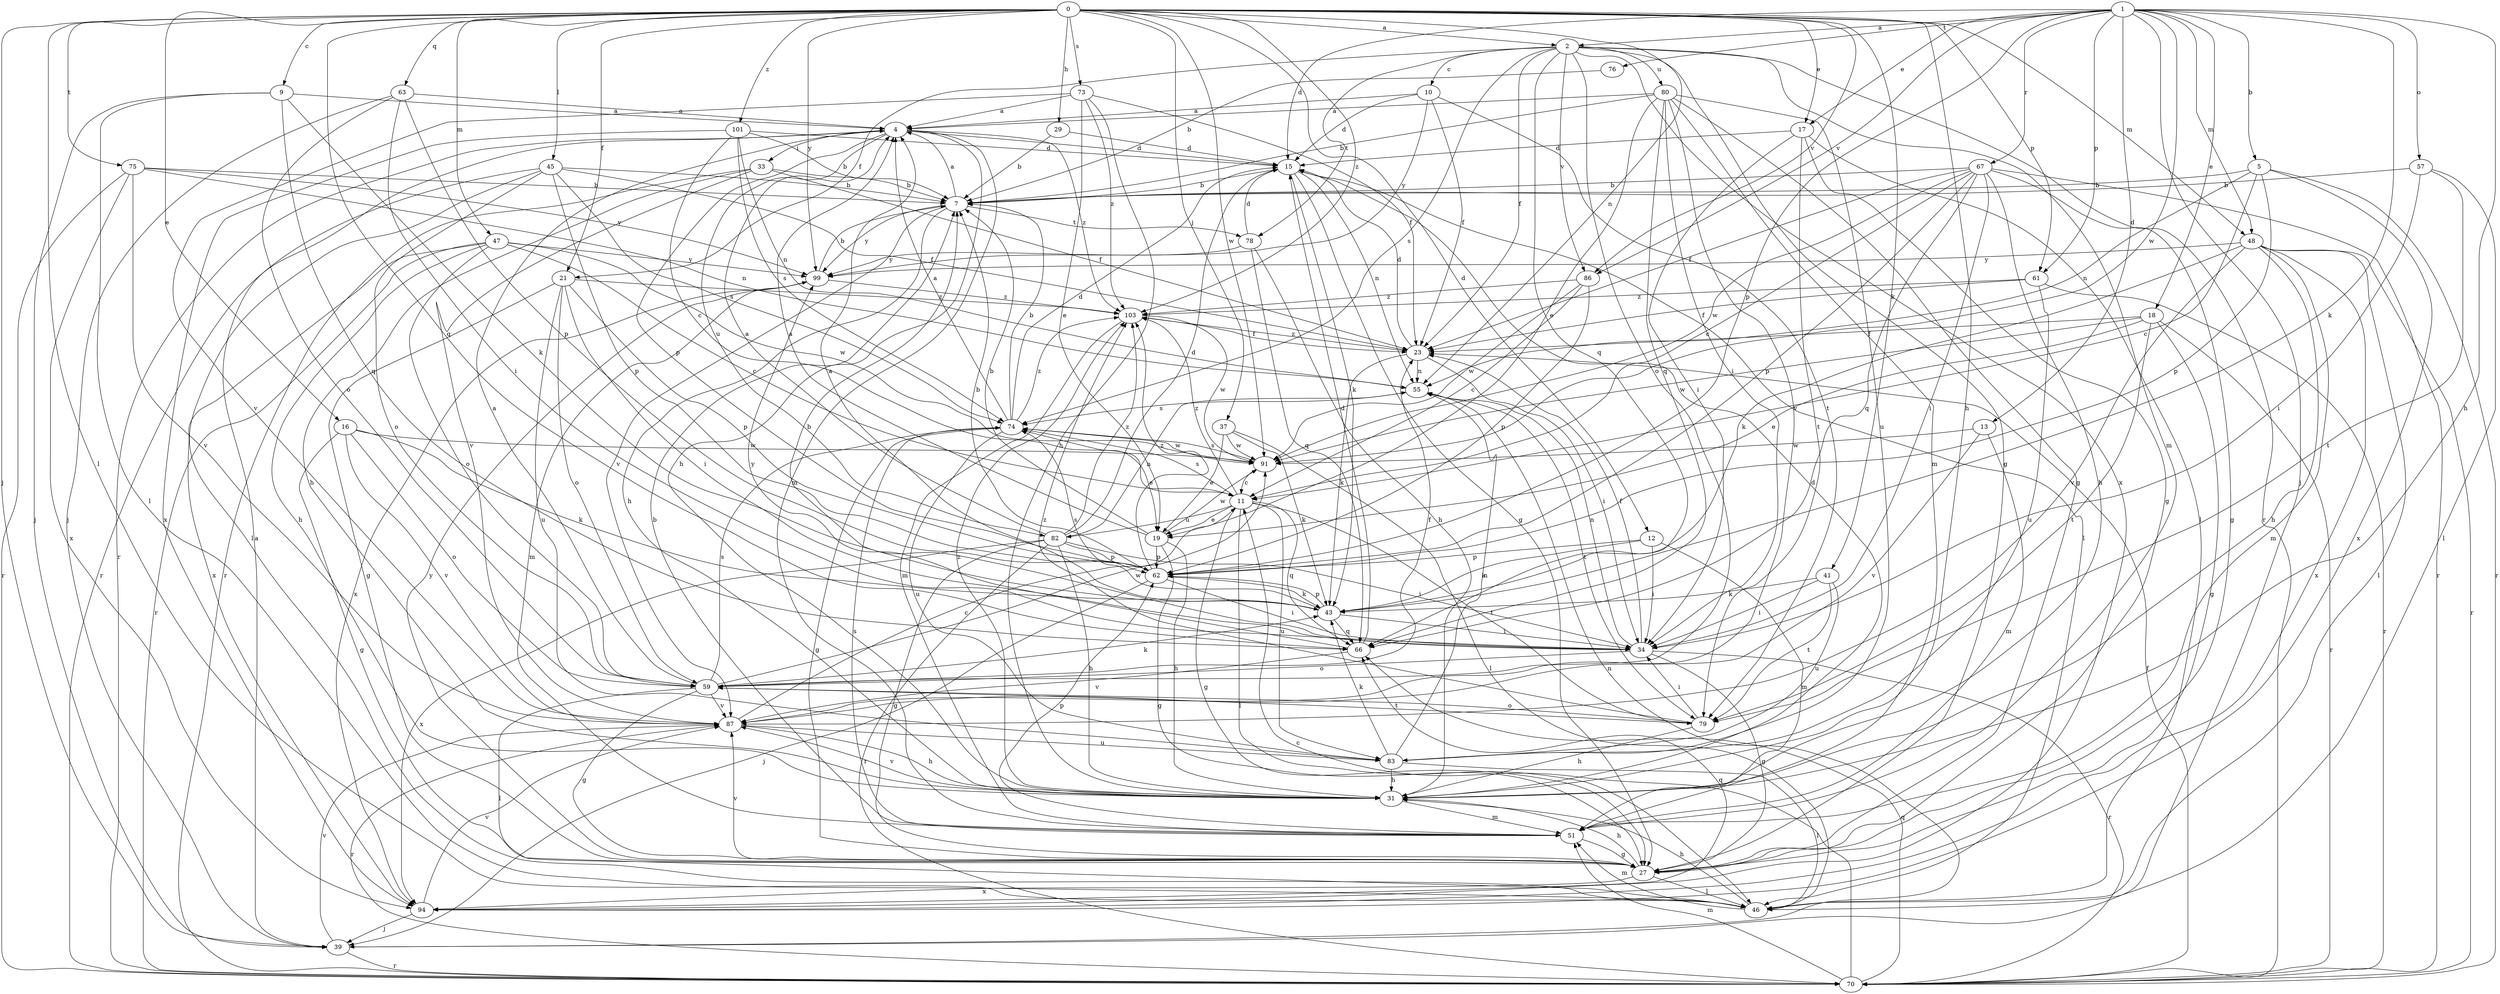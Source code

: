 strict digraph  {
0;
1;
2;
4;
5;
7;
9;
10;
11;
12;
13;
15;
16;
17;
18;
19;
21;
23;
27;
29;
31;
33;
34;
37;
39;
41;
43;
45;
46;
47;
48;
51;
55;
57;
59;
61;
62;
63;
66;
67;
70;
73;
74;
75;
76;
78;
79;
80;
82;
83;
86;
87;
91;
94;
99;
101;
103;
0 -> 2  [label=a];
0 -> 9  [label=c];
0 -> 12  [label=d];
0 -> 16  [label=e];
0 -> 17  [label=e];
0 -> 21  [label=f];
0 -> 29  [label=h];
0 -> 31  [label=h];
0 -> 37  [label=j];
0 -> 39  [label=j];
0 -> 41  [label=k];
0 -> 45  [label=l];
0 -> 46  [label=l];
0 -> 47  [label=m];
0 -> 48  [label=m];
0 -> 55  [label=n];
0 -> 61  [label=p];
0 -> 63  [label=q];
0 -> 66  [label=q];
0 -> 73  [label=s];
0 -> 75  [label=t];
0 -> 86  [label=v];
0 -> 91  [label=w];
0 -> 99  [label=y];
0 -> 101  [label=z];
0 -> 103  [label=z];
1 -> 2  [label=a];
1 -> 5  [label=b];
1 -> 13  [label=d];
1 -> 15  [label=d];
1 -> 17  [label=e];
1 -> 18  [label=e];
1 -> 31  [label=h];
1 -> 39  [label=j];
1 -> 43  [label=k];
1 -> 48  [label=m];
1 -> 57  [label=o];
1 -> 61  [label=p];
1 -> 62  [label=p];
1 -> 67  [label=r];
1 -> 76  [label=t];
1 -> 86  [label=v];
1 -> 91  [label=w];
2 -> 10  [label=c];
2 -> 21  [label=f];
2 -> 23  [label=f];
2 -> 27  [label=g];
2 -> 51  [label=m];
2 -> 59  [label=o];
2 -> 66  [label=q];
2 -> 70  [label=r];
2 -> 74  [label=s];
2 -> 78  [label=t];
2 -> 80  [label=u];
2 -> 86  [label=v];
2 -> 94  [label=x];
4 -> 15  [label=d];
4 -> 31  [label=h];
4 -> 33  [label=i];
4 -> 51  [label=m];
4 -> 62  [label=p];
4 -> 70  [label=r];
4 -> 82  [label=u];
4 -> 103  [label=z];
5 -> 7  [label=b];
5 -> 11  [label=c];
5 -> 55  [label=n];
5 -> 62  [label=p];
5 -> 70  [label=r];
5 -> 94  [label=x];
7 -> 4  [label=a];
7 -> 31  [label=h];
7 -> 78  [label=t];
7 -> 87  [label=v];
7 -> 99  [label=y];
9 -> 4  [label=a];
9 -> 39  [label=j];
9 -> 43  [label=k];
9 -> 46  [label=l];
9 -> 66  [label=q];
10 -> 4  [label=a];
10 -> 15  [label=d];
10 -> 23  [label=f];
10 -> 79  [label=t];
10 -> 99  [label=y];
11 -> 19  [label=e];
11 -> 27  [label=g];
11 -> 46  [label=l];
11 -> 66  [label=q];
11 -> 74  [label=s];
11 -> 79  [label=t];
11 -> 82  [label=u];
11 -> 83  [label=u];
11 -> 103  [label=z];
12 -> 34  [label=i];
12 -> 43  [label=k];
12 -> 51  [label=m];
12 -> 62  [label=p];
13 -> 51  [label=m];
13 -> 87  [label=v];
13 -> 91  [label=w];
15 -> 7  [label=b];
15 -> 27  [label=g];
15 -> 43  [label=k];
15 -> 46  [label=l];
15 -> 55  [label=n];
16 -> 27  [label=g];
16 -> 43  [label=k];
16 -> 59  [label=o];
16 -> 87  [label=v];
16 -> 91  [label=w];
17 -> 15  [label=d];
17 -> 27  [label=g];
17 -> 34  [label=i];
17 -> 46  [label=l];
17 -> 79  [label=t];
18 -> 19  [label=e];
18 -> 23  [label=f];
18 -> 27  [label=g];
18 -> 70  [label=r];
18 -> 79  [label=t];
18 -> 91  [label=w];
19 -> 4  [label=a];
19 -> 7  [label=b];
19 -> 27  [label=g];
19 -> 31  [label=h];
19 -> 62  [label=p];
19 -> 91  [label=w];
21 -> 27  [label=g];
21 -> 34  [label=i];
21 -> 59  [label=o];
21 -> 62  [label=p];
21 -> 83  [label=u];
21 -> 103  [label=z];
23 -> 15  [label=d];
23 -> 34  [label=i];
23 -> 43  [label=k];
23 -> 55  [label=n];
23 -> 103  [label=z];
27 -> 31  [label=h];
27 -> 46  [label=l];
27 -> 87  [label=v];
27 -> 94  [label=x];
27 -> 99  [label=y];
29 -> 7  [label=b];
29 -> 15  [label=d];
31 -> 15  [label=d];
31 -> 51  [label=m];
31 -> 87  [label=v];
31 -> 103  [label=z];
33 -> 7  [label=b];
33 -> 23  [label=f];
33 -> 31  [label=h];
33 -> 70  [label=r];
33 -> 87  [label=v];
34 -> 7  [label=b];
34 -> 23  [label=f];
34 -> 27  [label=g];
34 -> 55  [label=n];
34 -> 59  [label=o];
34 -> 70  [label=r];
37 -> 19  [label=e];
37 -> 43  [label=k];
37 -> 46  [label=l];
37 -> 91  [label=w];
39 -> 4  [label=a];
39 -> 55  [label=n];
39 -> 70  [label=r];
39 -> 87  [label=v];
41 -> 34  [label=i];
41 -> 43  [label=k];
41 -> 79  [label=t];
41 -> 83  [label=u];
43 -> 4  [label=a];
43 -> 34  [label=i];
43 -> 62  [label=p];
43 -> 66  [label=q];
43 -> 74  [label=s];
45 -> 7  [label=b];
45 -> 23  [label=f];
45 -> 46  [label=l];
45 -> 59  [label=o];
45 -> 62  [label=p];
45 -> 70  [label=r];
45 -> 74  [label=s];
46 -> 31  [label=h];
46 -> 51  [label=m];
47 -> 11  [label=c];
47 -> 31  [label=h];
47 -> 59  [label=o];
47 -> 70  [label=r];
47 -> 91  [label=w];
47 -> 94  [label=x];
47 -> 99  [label=y];
48 -> 31  [label=h];
48 -> 43  [label=k];
48 -> 46  [label=l];
48 -> 51  [label=m];
48 -> 70  [label=r];
48 -> 87  [label=v];
48 -> 94  [label=x];
48 -> 99  [label=y];
51 -> 7  [label=b];
51 -> 27  [label=g];
51 -> 62  [label=p];
51 -> 74  [label=s];
55 -> 74  [label=s];
55 -> 79  [label=t];
57 -> 7  [label=b];
57 -> 34  [label=i];
57 -> 46  [label=l];
57 -> 79  [label=t];
59 -> 4  [label=a];
59 -> 23  [label=f];
59 -> 27  [label=g];
59 -> 43  [label=k];
59 -> 46  [label=l];
59 -> 74  [label=s];
59 -> 79  [label=t];
59 -> 87  [label=v];
59 -> 91  [label=w];
61 -> 23  [label=f];
61 -> 70  [label=r];
61 -> 83  [label=u];
61 -> 103  [label=z];
62 -> 7  [label=b];
62 -> 34  [label=i];
62 -> 39  [label=j];
62 -> 43  [label=k];
62 -> 103  [label=z];
63 -> 4  [label=a];
63 -> 34  [label=i];
63 -> 39  [label=j];
63 -> 59  [label=o];
63 -> 62  [label=p];
66 -> 15  [label=d];
66 -> 87  [label=v];
66 -> 99  [label=y];
67 -> 7  [label=b];
67 -> 11  [label=c];
67 -> 23  [label=f];
67 -> 27  [label=g];
67 -> 31  [label=h];
67 -> 34  [label=i];
67 -> 62  [label=p];
67 -> 66  [label=q];
67 -> 70  [label=r];
67 -> 91  [label=w];
70 -> 11  [label=c];
70 -> 23  [label=f];
70 -> 51  [label=m];
70 -> 66  [label=q];
73 -> 4  [label=a];
73 -> 19  [label=e];
73 -> 23  [label=f];
73 -> 31  [label=h];
73 -> 87  [label=v];
73 -> 103  [label=z];
74 -> 4  [label=a];
74 -> 7  [label=b];
74 -> 15  [label=d];
74 -> 19  [label=e];
74 -> 27  [label=g];
74 -> 83  [label=u];
74 -> 91  [label=w];
74 -> 103  [label=z];
75 -> 7  [label=b];
75 -> 55  [label=n];
75 -> 70  [label=r];
75 -> 87  [label=v];
75 -> 94  [label=x];
75 -> 99  [label=y];
76 -> 7  [label=b];
78 -> 15  [label=d];
78 -> 31  [label=h];
78 -> 66  [label=q];
78 -> 99  [label=y];
79 -> 31  [label=h];
79 -> 34  [label=i];
79 -> 59  [label=o];
79 -> 103  [label=z];
80 -> 4  [label=a];
80 -> 7  [label=b];
80 -> 19  [label=e];
80 -> 27  [label=g];
80 -> 34  [label=i];
80 -> 51  [label=m];
80 -> 66  [label=q];
80 -> 83  [label=u];
80 -> 87  [label=v];
82 -> 4  [label=a];
82 -> 15  [label=d];
82 -> 27  [label=g];
82 -> 31  [label=h];
82 -> 34  [label=i];
82 -> 55  [label=n];
82 -> 62  [label=p];
82 -> 70  [label=r];
82 -> 94  [label=x];
82 -> 103  [label=z];
83 -> 31  [label=h];
83 -> 43  [label=k];
83 -> 46  [label=l];
83 -> 55  [label=n];
86 -> 11  [label=c];
86 -> 62  [label=p];
86 -> 91  [label=w];
86 -> 103  [label=z];
87 -> 11  [label=c];
87 -> 31  [label=h];
87 -> 70  [label=r];
87 -> 83  [label=u];
91 -> 11  [label=c];
91 -> 74  [label=s];
94 -> 39  [label=j];
94 -> 66  [label=q];
94 -> 87  [label=v];
99 -> 7  [label=b];
99 -> 51  [label=m];
99 -> 94  [label=x];
99 -> 103  [label=z];
101 -> 7  [label=b];
101 -> 11  [label=c];
101 -> 15  [label=d];
101 -> 55  [label=n];
101 -> 74  [label=s];
101 -> 94  [label=x];
103 -> 23  [label=f];
103 -> 51  [label=m];
103 -> 91  [label=w];
}
